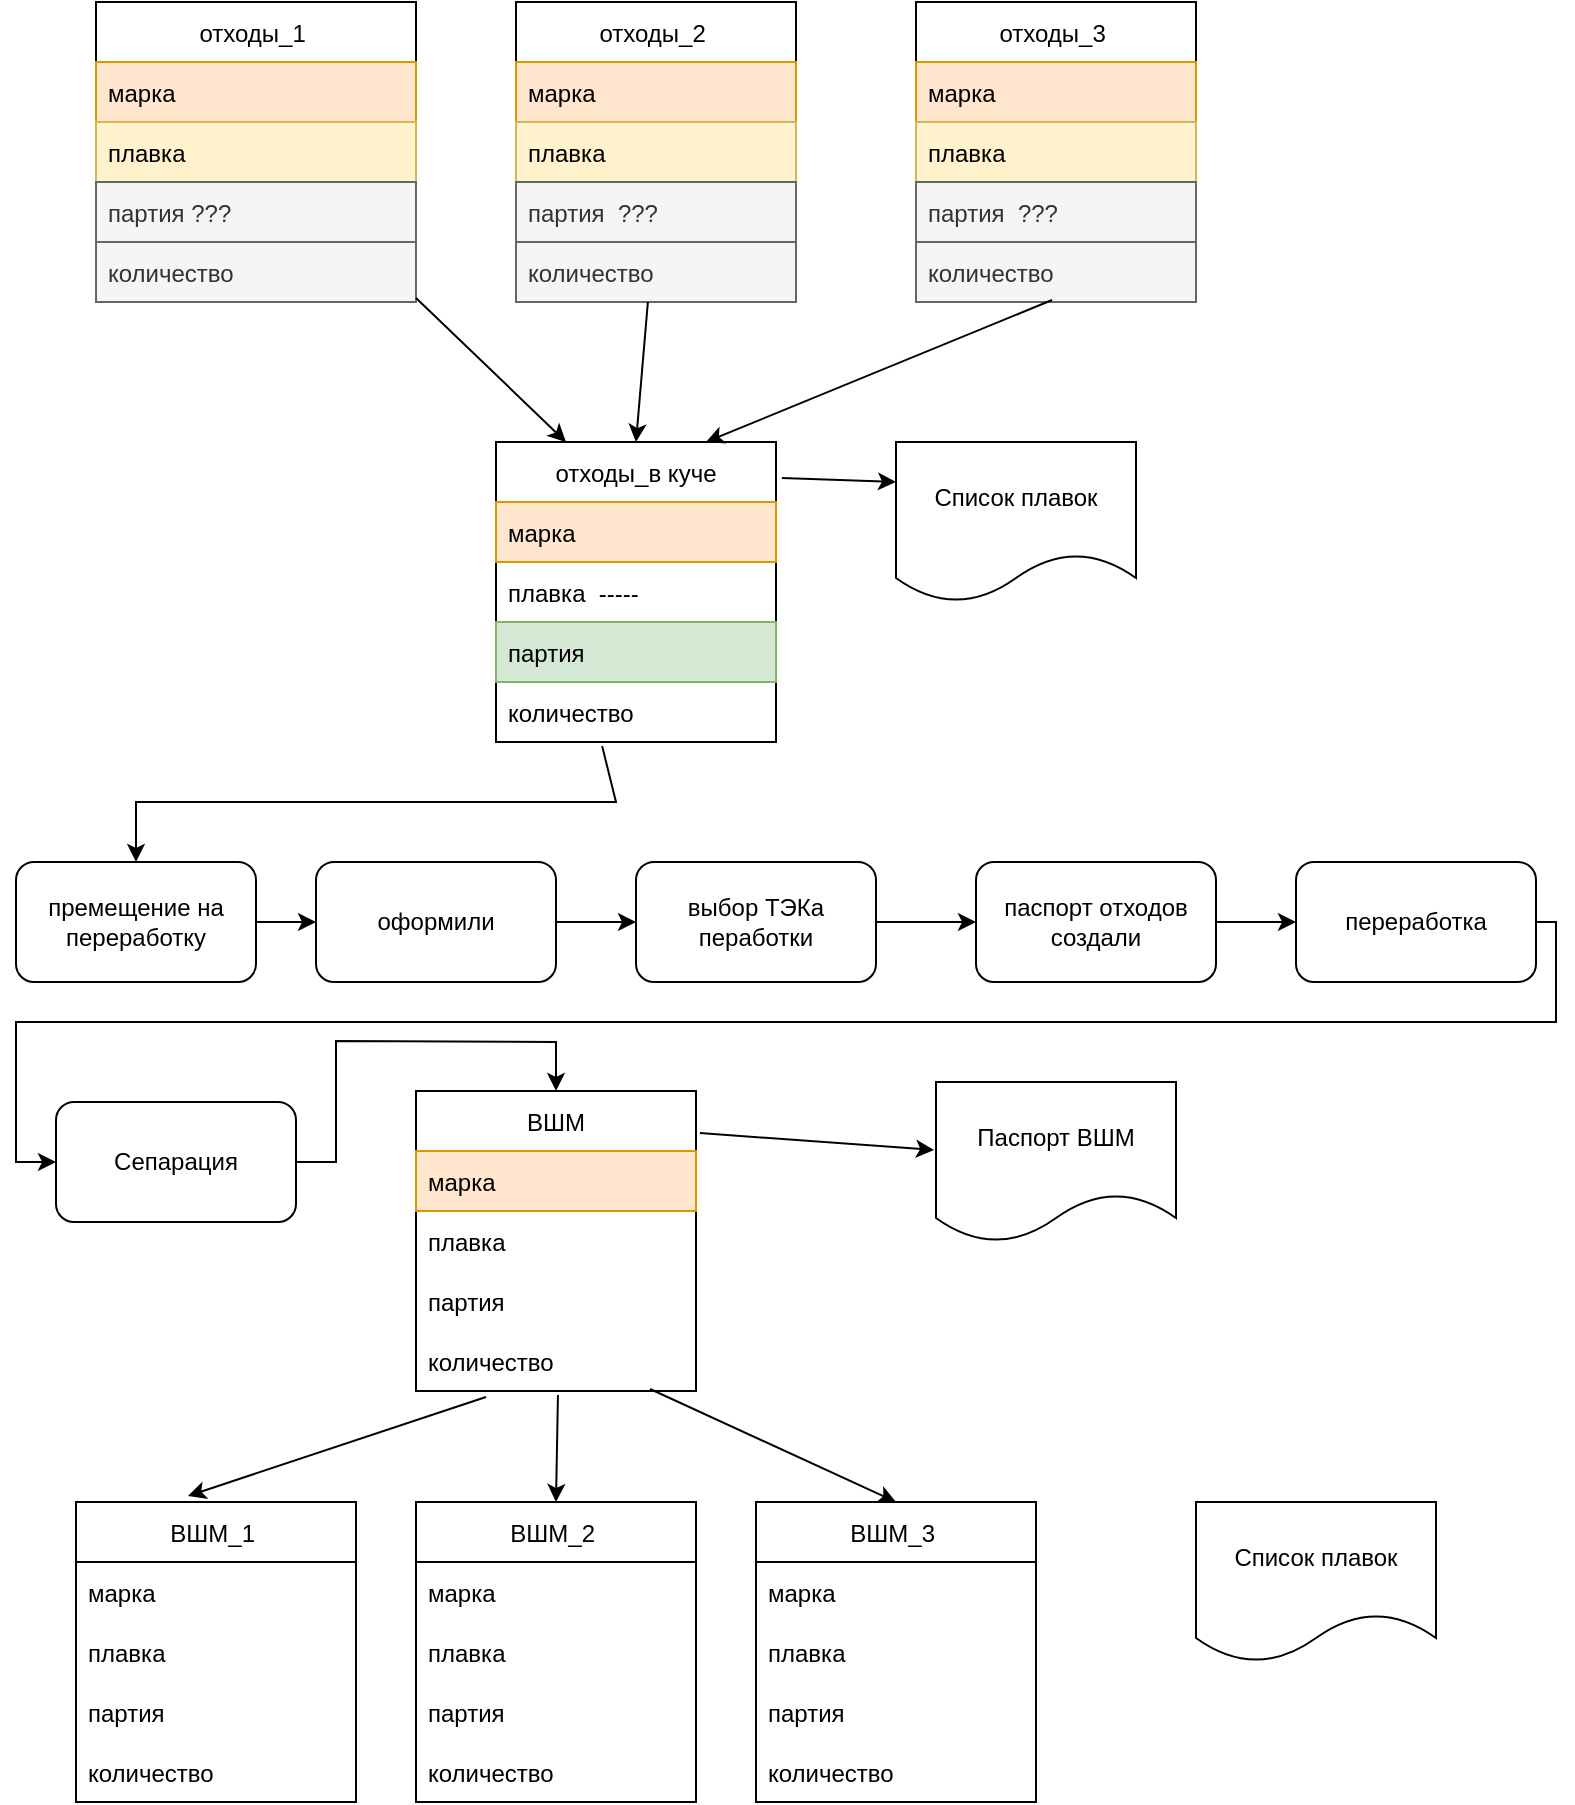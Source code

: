 <mxfile version="20.2.6" type="github">
  <diagram id="C5RBs43oDa-KdzZeNtuy" name="Page-1">
    <mxGraphModel dx="1422" dy="857" grid="1" gridSize="10" guides="1" tooltips="1" connect="1" arrows="1" fold="1" page="1" pageScale="1" pageWidth="827" pageHeight="1169" math="0" shadow="0">
      <root>
        <mxCell id="WIyWlLk6GJQsqaUBKTNV-0" />
        <mxCell id="WIyWlLk6GJQsqaUBKTNV-1" parent="WIyWlLk6GJQsqaUBKTNV-0" />
        <mxCell id="nXCJfBW9uUT3GyUU5Cja-1" value="отходы_1 " style="swimlane;fontStyle=0;childLayout=stackLayout;horizontal=1;startSize=30;horizontalStack=0;resizeParent=1;resizeParentMax=0;resizeLast=0;collapsible=1;marginBottom=0;" vertex="1" parent="WIyWlLk6GJQsqaUBKTNV-1">
          <mxGeometry x="60" y="40" width="160" height="150" as="geometry" />
        </mxCell>
        <mxCell id="nXCJfBW9uUT3GyUU5Cja-2" value="марка" style="text;strokeColor=#d79b00;fillColor=#ffe6cc;align=left;verticalAlign=middle;spacingLeft=4;spacingRight=4;overflow=hidden;points=[[0,0.5],[1,0.5]];portConstraint=eastwest;rotatable=0;" vertex="1" parent="nXCJfBW9uUT3GyUU5Cja-1">
          <mxGeometry y="30" width="160" height="30" as="geometry" />
        </mxCell>
        <mxCell id="nXCJfBW9uUT3GyUU5Cja-3" value="плавка" style="text;strokeColor=#d6b656;fillColor=#fff2cc;align=left;verticalAlign=middle;spacingLeft=4;spacingRight=4;overflow=hidden;points=[[0,0.5],[1,0.5]];portConstraint=eastwest;rotatable=0;" vertex="1" parent="nXCJfBW9uUT3GyUU5Cja-1">
          <mxGeometry y="60" width="160" height="30" as="geometry" />
        </mxCell>
        <mxCell id="nXCJfBW9uUT3GyUU5Cja-4" value="партия ???" style="text;strokeColor=#666666;fillColor=#f5f5f5;align=left;verticalAlign=middle;spacingLeft=4;spacingRight=4;overflow=hidden;points=[[0,0.5],[1,0.5]];portConstraint=eastwest;rotatable=0;fontColor=#333333;" vertex="1" parent="nXCJfBW9uUT3GyUU5Cja-1">
          <mxGeometry y="90" width="160" height="30" as="geometry" />
        </mxCell>
        <mxCell id="nXCJfBW9uUT3GyUU5Cja-5" value="количество" style="text;strokeColor=#666666;fillColor=#f5f5f5;align=left;verticalAlign=middle;spacingLeft=4;spacingRight=4;overflow=hidden;points=[[0,0.5],[1,0.5]];portConstraint=eastwest;rotatable=0;fontColor=#333333;" vertex="1" parent="nXCJfBW9uUT3GyUU5Cja-1">
          <mxGeometry y="120" width="160" height="30" as="geometry" />
        </mxCell>
        <mxCell id="nXCJfBW9uUT3GyUU5Cja-6" value="отходы_2 " style="swimlane;fontStyle=0;childLayout=stackLayout;horizontal=1;startSize=30;horizontalStack=0;resizeParent=1;resizeParentMax=0;resizeLast=0;collapsible=1;marginBottom=0;" vertex="1" parent="WIyWlLk6GJQsqaUBKTNV-1">
          <mxGeometry x="270" y="40" width="140" height="150" as="geometry" />
        </mxCell>
        <mxCell id="nXCJfBW9uUT3GyUU5Cja-7" value="марка" style="text;strokeColor=#d79b00;fillColor=#ffe6cc;align=left;verticalAlign=middle;spacingLeft=4;spacingRight=4;overflow=hidden;points=[[0,0.5],[1,0.5]];portConstraint=eastwest;rotatable=0;" vertex="1" parent="nXCJfBW9uUT3GyUU5Cja-6">
          <mxGeometry y="30" width="140" height="30" as="geometry" />
        </mxCell>
        <mxCell id="nXCJfBW9uUT3GyUU5Cja-8" value="плавка" style="text;strokeColor=#d6b656;fillColor=#fff2cc;align=left;verticalAlign=middle;spacingLeft=4;spacingRight=4;overflow=hidden;points=[[0,0.5],[1,0.5]];portConstraint=eastwest;rotatable=0;" vertex="1" parent="nXCJfBW9uUT3GyUU5Cja-6">
          <mxGeometry y="60" width="140" height="30" as="geometry" />
        </mxCell>
        <mxCell id="nXCJfBW9uUT3GyUU5Cja-9" value="партия  ???" style="text;strokeColor=#666666;fillColor=#f5f5f5;align=left;verticalAlign=middle;spacingLeft=4;spacingRight=4;overflow=hidden;points=[[0,0.5],[1,0.5]];portConstraint=eastwest;rotatable=0;fontColor=#333333;" vertex="1" parent="nXCJfBW9uUT3GyUU5Cja-6">
          <mxGeometry y="90" width="140" height="30" as="geometry" />
        </mxCell>
        <mxCell id="nXCJfBW9uUT3GyUU5Cja-10" value="количество" style="text;strokeColor=#666666;fillColor=#f5f5f5;align=left;verticalAlign=middle;spacingLeft=4;spacingRight=4;overflow=hidden;points=[[0,0.5],[1,0.5]];portConstraint=eastwest;rotatable=0;fontColor=#333333;" vertex="1" parent="nXCJfBW9uUT3GyUU5Cja-6">
          <mxGeometry y="120" width="140" height="30" as="geometry" />
        </mxCell>
        <mxCell id="nXCJfBW9uUT3GyUU5Cja-11" value="отходы_3 " style="swimlane;fontStyle=0;childLayout=stackLayout;horizontal=1;startSize=30;horizontalStack=0;resizeParent=1;resizeParentMax=0;resizeLast=0;collapsible=1;marginBottom=0;" vertex="1" parent="WIyWlLk6GJQsqaUBKTNV-1">
          <mxGeometry x="470" y="40" width="140" height="150" as="geometry">
            <mxRectangle x="470" y="40" width="100" height="30" as="alternateBounds" />
          </mxGeometry>
        </mxCell>
        <mxCell id="nXCJfBW9uUT3GyUU5Cja-12" value="марка" style="text;strokeColor=#d79b00;fillColor=#ffe6cc;align=left;verticalAlign=middle;spacingLeft=4;spacingRight=4;overflow=hidden;points=[[0,0.5],[1,0.5]];portConstraint=eastwest;rotatable=0;" vertex="1" parent="nXCJfBW9uUT3GyUU5Cja-11">
          <mxGeometry y="30" width="140" height="30" as="geometry" />
        </mxCell>
        <mxCell id="nXCJfBW9uUT3GyUU5Cja-13" value="плавка" style="text;strokeColor=#d6b656;fillColor=#fff2cc;align=left;verticalAlign=middle;spacingLeft=4;spacingRight=4;overflow=hidden;points=[[0,0.5],[1,0.5]];portConstraint=eastwest;rotatable=0;" vertex="1" parent="nXCJfBW9uUT3GyUU5Cja-11">
          <mxGeometry y="60" width="140" height="30" as="geometry" />
        </mxCell>
        <mxCell id="nXCJfBW9uUT3GyUU5Cja-14" value="партия  ???" style="text;strokeColor=#666666;fillColor=#f5f5f5;align=left;verticalAlign=middle;spacingLeft=4;spacingRight=4;overflow=hidden;points=[[0,0.5],[1,0.5]];portConstraint=eastwest;rotatable=0;fontColor=#333333;" vertex="1" parent="nXCJfBW9uUT3GyUU5Cja-11">
          <mxGeometry y="90" width="140" height="30" as="geometry" />
        </mxCell>
        <mxCell id="nXCJfBW9uUT3GyUU5Cja-15" value="количество" style="text;strokeColor=#666666;fillColor=#f5f5f5;align=left;verticalAlign=middle;spacingLeft=4;spacingRight=4;overflow=hidden;points=[[0,0.5],[1,0.5]];portConstraint=eastwest;rotatable=0;fontColor=#333333;" vertex="1" parent="nXCJfBW9uUT3GyUU5Cja-11">
          <mxGeometry y="120" width="140" height="30" as="geometry" />
        </mxCell>
        <mxCell id="nXCJfBW9uUT3GyUU5Cja-16" value="отходы_в куче" style="swimlane;fontStyle=0;childLayout=stackLayout;horizontal=1;startSize=30;horizontalStack=0;resizeParent=1;resizeParentMax=0;resizeLast=0;collapsible=1;marginBottom=0;" vertex="1" parent="WIyWlLk6GJQsqaUBKTNV-1">
          <mxGeometry x="260" y="260" width="140" height="150" as="geometry" />
        </mxCell>
        <mxCell id="nXCJfBW9uUT3GyUU5Cja-17" value="марка" style="text;strokeColor=#d79b00;fillColor=#ffe6cc;align=left;verticalAlign=middle;spacingLeft=4;spacingRight=4;overflow=hidden;points=[[0,0.5],[1,0.5]];portConstraint=eastwest;rotatable=0;" vertex="1" parent="nXCJfBW9uUT3GyUU5Cja-16">
          <mxGeometry y="30" width="140" height="30" as="geometry" />
        </mxCell>
        <mxCell id="nXCJfBW9uUT3GyUU5Cja-18" value="плавка  -----" style="text;strokeColor=none;fillColor=none;align=left;verticalAlign=middle;spacingLeft=4;spacingRight=4;overflow=hidden;points=[[0,0.5],[1,0.5]];portConstraint=eastwest;rotatable=0;" vertex="1" parent="nXCJfBW9uUT3GyUU5Cja-16">
          <mxGeometry y="60" width="140" height="30" as="geometry" />
        </mxCell>
        <mxCell id="nXCJfBW9uUT3GyUU5Cja-19" value="партия" style="text;strokeColor=#82b366;fillColor=#d5e8d4;align=left;verticalAlign=middle;spacingLeft=4;spacingRight=4;overflow=hidden;points=[[0,0.5],[1,0.5]];portConstraint=eastwest;rotatable=0;" vertex="1" parent="nXCJfBW9uUT3GyUU5Cja-16">
          <mxGeometry y="90" width="140" height="30" as="geometry" />
        </mxCell>
        <mxCell id="nXCJfBW9uUT3GyUU5Cja-20" value="количество" style="text;strokeColor=none;fillColor=none;align=left;verticalAlign=middle;spacingLeft=4;spacingRight=4;overflow=hidden;points=[[0,0.5],[1,0.5]];portConstraint=eastwest;rotatable=0;" vertex="1" parent="nXCJfBW9uUT3GyUU5Cja-16">
          <mxGeometry y="120" width="140" height="30" as="geometry" />
        </mxCell>
        <mxCell id="nXCJfBW9uUT3GyUU5Cja-21" value="" style="endArrow=classic;html=1;rounded=0;exitX=1;exitY=0.933;exitDx=0;exitDy=0;exitPerimeter=0;entryX=0.25;entryY=0;entryDx=0;entryDy=0;" edge="1" parent="WIyWlLk6GJQsqaUBKTNV-1" source="nXCJfBW9uUT3GyUU5Cja-5" target="nXCJfBW9uUT3GyUU5Cja-16">
          <mxGeometry width="50" height="50" relative="1" as="geometry">
            <mxPoint x="390" y="460" as="sourcePoint" />
            <mxPoint x="440" y="410" as="targetPoint" />
          </mxGeometry>
        </mxCell>
        <mxCell id="nXCJfBW9uUT3GyUU5Cja-22" value="" style="endArrow=classic;html=1;rounded=0;entryX=0.5;entryY=0;entryDx=0;entryDy=0;exitX=0.471;exitY=1;exitDx=0;exitDy=0;exitPerimeter=0;" edge="1" parent="WIyWlLk6GJQsqaUBKTNV-1" source="nXCJfBW9uUT3GyUU5Cja-10" target="nXCJfBW9uUT3GyUU5Cja-16">
          <mxGeometry width="50" height="50" relative="1" as="geometry">
            <mxPoint x="330" y="270" as="sourcePoint" />
            <mxPoint x="380" y="220" as="targetPoint" />
          </mxGeometry>
        </mxCell>
        <mxCell id="nXCJfBW9uUT3GyUU5Cja-23" value="" style="endArrow=classic;html=1;rounded=0;exitX=0.486;exitY=0.967;exitDx=0;exitDy=0;exitPerimeter=0;entryX=0.75;entryY=0;entryDx=0;entryDy=0;" edge="1" parent="WIyWlLk6GJQsqaUBKTNV-1" source="nXCJfBW9uUT3GyUU5Cja-15" target="nXCJfBW9uUT3GyUU5Cja-16">
          <mxGeometry width="50" height="50" relative="1" as="geometry">
            <mxPoint x="470" y="350" as="sourcePoint" />
            <mxPoint x="520" y="300" as="targetPoint" />
          </mxGeometry>
        </mxCell>
        <mxCell id="nXCJfBW9uUT3GyUU5Cja-24" value="" style="endArrow=classic;html=1;rounded=0;entryX=0.5;entryY=0;entryDx=0;entryDy=0;exitX=0.379;exitY=1.067;exitDx=0;exitDy=0;exitPerimeter=0;" edge="1" parent="WIyWlLk6GJQsqaUBKTNV-1" source="nXCJfBW9uUT3GyUU5Cja-20" target="nXCJfBW9uUT3GyUU5Cja-25">
          <mxGeometry width="50" height="50" relative="1" as="geometry">
            <mxPoint x="390" y="460" as="sourcePoint" />
            <mxPoint x="290" y="540" as="targetPoint" />
            <Array as="points">
              <mxPoint x="320" y="440" />
              <mxPoint x="80" y="440" />
            </Array>
          </mxGeometry>
        </mxCell>
        <mxCell id="nXCJfBW9uUT3GyUU5Cja-25" value="премещение на переработку" style="rounded=1;whiteSpace=wrap;html=1;" vertex="1" parent="WIyWlLk6GJQsqaUBKTNV-1">
          <mxGeometry x="20" y="470" width="120" height="60" as="geometry" />
        </mxCell>
        <mxCell id="nXCJfBW9uUT3GyUU5Cja-26" value="оформили" style="rounded=1;whiteSpace=wrap;html=1;" vertex="1" parent="WIyWlLk6GJQsqaUBKTNV-1">
          <mxGeometry x="170" y="470" width="120" height="60" as="geometry" />
        </mxCell>
        <mxCell id="nXCJfBW9uUT3GyUU5Cja-27" value="" style="endArrow=classic;html=1;rounded=0;exitX=1;exitY=0.5;exitDx=0;exitDy=0;entryX=0;entryY=0.5;entryDx=0;entryDy=0;" edge="1" parent="WIyWlLk6GJQsqaUBKTNV-1" source="nXCJfBW9uUT3GyUU5Cja-25" target="nXCJfBW9uUT3GyUU5Cja-26">
          <mxGeometry width="50" height="50" relative="1" as="geometry">
            <mxPoint x="390" y="460" as="sourcePoint" />
            <mxPoint x="440" y="410" as="targetPoint" />
          </mxGeometry>
        </mxCell>
        <mxCell id="nXCJfBW9uUT3GyUU5Cja-28" value="выбор ТЭКа пеработки" style="rounded=1;whiteSpace=wrap;html=1;" vertex="1" parent="WIyWlLk6GJQsqaUBKTNV-1">
          <mxGeometry x="330" y="470" width="120" height="60" as="geometry" />
        </mxCell>
        <mxCell id="nXCJfBW9uUT3GyUU5Cja-29" value="" style="endArrow=classic;html=1;rounded=0;exitX=1;exitY=0.5;exitDx=0;exitDy=0;entryX=0;entryY=0.5;entryDx=0;entryDy=0;" edge="1" parent="WIyWlLk6GJQsqaUBKTNV-1" source="nXCJfBW9uUT3GyUU5Cja-26" target="nXCJfBW9uUT3GyUU5Cja-28">
          <mxGeometry width="50" height="50" relative="1" as="geometry">
            <mxPoint x="510" y="660" as="sourcePoint" />
            <mxPoint x="560" y="610" as="targetPoint" />
          </mxGeometry>
        </mxCell>
        <mxCell id="nXCJfBW9uUT3GyUU5Cja-30" value="переработка" style="rounded=1;whiteSpace=wrap;html=1;" vertex="1" parent="WIyWlLk6GJQsqaUBKTNV-1">
          <mxGeometry x="660" y="470" width="120" height="60" as="geometry" />
        </mxCell>
        <mxCell id="nXCJfBW9uUT3GyUU5Cja-31" value="" style="endArrow=classic;html=1;rounded=0;exitX=1;exitY=0.5;exitDx=0;exitDy=0;entryX=0;entryY=0.5;entryDx=0;entryDy=0;" edge="1" parent="WIyWlLk6GJQsqaUBKTNV-1" source="nXCJfBW9uUT3GyUU5Cja-28" target="nXCJfBW9uUT3GyUU5Cja-62">
          <mxGeometry width="50" height="50" relative="1" as="geometry">
            <mxPoint x="580" y="630" as="sourcePoint" />
            <mxPoint x="630" y="580" as="targetPoint" />
          </mxGeometry>
        </mxCell>
        <mxCell id="nXCJfBW9uUT3GyUU5Cja-32" value="Сепарация" style="rounded=1;whiteSpace=wrap;html=1;" vertex="1" parent="WIyWlLk6GJQsqaUBKTNV-1">
          <mxGeometry x="40" y="590" width="120" height="60" as="geometry" />
        </mxCell>
        <mxCell id="nXCJfBW9uUT3GyUU5Cja-33" value="" style="endArrow=classic;html=1;rounded=0;exitX=1;exitY=0.5;exitDx=0;exitDy=0;entryX=0;entryY=0.5;entryDx=0;entryDy=0;" edge="1" parent="WIyWlLk6GJQsqaUBKTNV-1" source="nXCJfBW9uUT3GyUU5Cja-30" target="nXCJfBW9uUT3GyUU5Cja-32">
          <mxGeometry width="50" height="50" relative="1" as="geometry">
            <mxPoint x="730" y="640" as="sourcePoint" />
            <mxPoint x="20" y="640" as="targetPoint" />
            <Array as="points">
              <mxPoint x="790" y="500" />
              <mxPoint x="790" y="550" />
              <mxPoint x="20" y="550" />
              <mxPoint x="20" y="620" />
            </Array>
          </mxGeometry>
        </mxCell>
        <mxCell id="nXCJfBW9uUT3GyUU5Cja-34" value="ВШМ_1 " style="swimlane;fontStyle=0;childLayout=stackLayout;horizontal=1;startSize=30;horizontalStack=0;resizeParent=1;resizeParentMax=0;resizeLast=0;collapsible=1;marginBottom=0;" vertex="1" parent="WIyWlLk6GJQsqaUBKTNV-1">
          <mxGeometry x="50" y="790" width="140" height="150" as="geometry" />
        </mxCell>
        <mxCell id="nXCJfBW9uUT3GyUU5Cja-35" value="марка" style="text;strokeColor=none;fillColor=none;align=left;verticalAlign=middle;spacingLeft=4;spacingRight=4;overflow=hidden;points=[[0,0.5],[1,0.5]];portConstraint=eastwest;rotatable=0;" vertex="1" parent="nXCJfBW9uUT3GyUU5Cja-34">
          <mxGeometry y="30" width="140" height="30" as="geometry" />
        </mxCell>
        <mxCell id="nXCJfBW9uUT3GyUU5Cja-36" value="плавка" style="text;strokeColor=none;fillColor=none;align=left;verticalAlign=middle;spacingLeft=4;spacingRight=4;overflow=hidden;points=[[0,0.5],[1,0.5]];portConstraint=eastwest;rotatable=0;" vertex="1" parent="nXCJfBW9uUT3GyUU5Cja-34">
          <mxGeometry y="60" width="140" height="30" as="geometry" />
        </mxCell>
        <mxCell id="nXCJfBW9uUT3GyUU5Cja-37" value="партия" style="text;strokeColor=none;fillColor=none;align=left;verticalAlign=middle;spacingLeft=4;spacingRight=4;overflow=hidden;points=[[0,0.5],[1,0.5]];portConstraint=eastwest;rotatable=0;" vertex="1" parent="nXCJfBW9uUT3GyUU5Cja-34">
          <mxGeometry y="90" width="140" height="30" as="geometry" />
        </mxCell>
        <mxCell id="nXCJfBW9uUT3GyUU5Cja-38" value="количество" style="text;strokeColor=none;fillColor=none;align=left;verticalAlign=middle;spacingLeft=4;spacingRight=4;overflow=hidden;points=[[0,0.5],[1,0.5]];portConstraint=eastwest;rotatable=0;" vertex="1" parent="nXCJfBW9uUT3GyUU5Cja-34">
          <mxGeometry y="120" width="140" height="30" as="geometry" />
        </mxCell>
        <mxCell id="nXCJfBW9uUT3GyUU5Cja-39" value="ВШМ_2 " style="swimlane;fontStyle=0;childLayout=stackLayout;horizontal=1;startSize=30;horizontalStack=0;resizeParent=1;resizeParentMax=0;resizeLast=0;collapsible=1;marginBottom=0;" vertex="1" parent="WIyWlLk6GJQsqaUBKTNV-1">
          <mxGeometry x="220" y="790" width="140" height="150" as="geometry" />
        </mxCell>
        <mxCell id="nXCJfBW9uUT3GyUU5Cja-40" value="марка" style="text;strokeColor=none;fillColor=none;align=left;verticalAlign=middle;spacingLeft=4;spacingRight=4;overflow=hidden;points=[[0,0.5],[1,0.5]];portConstraint=eastwest;rotatable=0;" vertex="1" parent="nXCJfBW9uUT3GyUU5Cja-39">
          <mxGeometry y="30" width="140" height="30" as="geometry" />
        </mxCell>
        <mxCell id="nXCJfBW9uUT3GyUU5Cja-41" value="плавка" style="text;strokeColor=none;fillColor=none;align=left;verticalAlign=middle;spacingLeft=4;spacingRight=4;overflow=hidden;points=[[0,0.5],[1,0.5]];portConstraint=eastwest;rotatable=0;" vertex="1" parent="nXCJfBW9uUT3GyUU5Cja-39">
          <mxGeometry y="60" width="140" height="30" as="geometry" />
        </mxCell>
        <mxCell id="nXCJfBW9uUT3GyUU5Cja-42" value="партия" style="text;strokeColor=none;fillColor=none;align=left;verticalAlign=middle;spacingLeft=4;spacingRight=4;overflow=hidden;points=[[0,0.5],[1,0.5]];portConstraint=eastwest;rotatable=0;" vertex="1" parent="nXCJfBW9uUT3GyUU5Cja-39">
          <mxGeometry y="90" width="140" height="30" as="geometry" />
        </mxCell>
        <mxCell id="nXCJfBW9uUT3GyUU5Cja-43" value="количество" style="text;strokeColor=none;fillColor=none;align=left;verticalAlign=middle;spacingLeft=4;spacingRight=4;overflow=hidden;points=[[0,0.5],[1,0.5]];portConstraint=eastwest;rotatable=0;" vertex="1" parent="nXCJfBW9uUT3GyUU5Cja-39">
          <mxGeometry y="120" width="140" height="30" as="geometry" />
        </mxCell>
        <mxCell id="nXCJfBW9uUT3GyUU5Cja-44" value="ВШМ_3 " style="swimlane;fontStyle=0;childLayout=stackLayout;horizontal=1;startSize=30;horizontalStack=0;resizeParent=1;resizeParentMax=0;resizeLast=0;collapsible=1;marginBottom=0;" vertex="1" parent="WIyWlLk6GJQsqaUBKTNV-1">
          <mxGeometry x="390" y="790" width="140" height="150" as="geometry" />
        </mxCell>
        <mxCell id="nXCJfBW9uUT3GyUU5Cja-45" value="марка" style="text;strokeColor=none;fillColor=none;align=left;verticalAlign=middle;spacingLeft=4;spacingRight=4;overflow=hidden;points=[[0,0.5],[1,0.5]];portConstraint=eastwest;rotatable=0;" vertex="1" parent="nXCJfBW9uUT3GyUU5Cja-44">
          <mxGeometry y="30" width="140" height="30" as="geometry" />
        </mxCell>
        <mxCell id="nXCJfBW9uUT3GyUU5Cja-46" value="плавка" style="text;strokeColor=none;fillColor=none;align=left;verticalAlign=middle;spacingLeft=4;spacingRight=4;overflow=hidden;points=[[0,0.5],[1,0.5]];portConstraint=eastwest;rotatable=0;" vertex="1" parent="nXCJfBW9uUT3GyUU5Cja-44">
          <mxGeometry y="60" width="140" height="30" as="geometry" />
        </mxCell>
        <mxCell id="nXCJfBW9uUT3GyUU5Cja-47" value="партия" style="text;strokeColor=none;fillColor=none;align=left;verticalAlign=middle;spacingLeft=4;spacingRight=4;overflow=hidden;points=[[0,0.5],[1,0.5]];portConstraint=eastwest;rotatable=0;" vertex="1" parent="nXCJfBW9uUT3GyUU5Cja-44">
          <mxGeometry y="90" width="140" height="30" as="geometry" />
        </mxCell>
        <mxCell id="nXCJfBW9uUT3GyUU5Cja-48" value="количество" style="text;strokeColor=none;fillColor=none;align=left;verticalAlign=middle;spacingLeft=4;spacingRight=4;overflow=hidden;points=[[0,0.5],[1,0.5]];portConstraint=eastwest;rotatable=0;" vertex="1" parent="nXCJfBW9uUT3GyUU5Cja-44">
          <mxGeometry y="120" width="140" height="30" as="geometry" />
        </mxCell>
        <mxCell id="nXCJfBW9uUT3GyUU5Cja-49" value="ВШМ" style="swimlane;fontStyle=0;childLayout=stackLayout;horizontal=1;startSize=30;horizontalStack=0;resizeParent=1;resizeParentMax=0;resizeLast=0;collapsible=1;marginBottom=0;" vertex="1" parent="WIyWlLk6GJQsqaUBKTNV-1">
          <mxGeometry x="220" y="584.5" width="140" height="150" as="geometry" />
        </mxCell>
        <mxCell id="nXCJfBW9uUT3GyUU5Cja-50" value="марка" style="text;strokeColor=#d79b00;fillColor=#ffe6cc;align=left;verticalAlign=middle;spacingLeft=4;spacingRight=4;overflow=hidden;points=[[0,0.5],[1,0.5]];portConstraint=eastwest;rotatable=0;" vertex="1" parent="nXCJfBW9uUT3GyUU5Cja-49">
          <mxGeometry y="30" width="140" height="30" as="geometry" />
        </mxCell>
        <mxCell id="nXCJfBW9uUT3GyUU5Cja-51" value="плавка" style="text;strokeColor=none;fillColor=none;align=left;verticalAlign=middle;spacingLeft=4;spacingRight=4;overflow=hidden;points=[[0,0.5],[1,0.5]];portConstraint=eastwest;rotatable=0;" vertex="1" parent="nXCJfBW9uUT3GyUU5Cja-49">
          <mxGeometry y="60" width="140" height="30" as="geometry" />
        </mxCell>
        <mxCell id="nXCJfBW9uUT3GyUU5Cja-52" value="партия" style="text;strokeColor=none;fillColor=none;align=left;verticalAlign=middle;spacingLeft=4;spacingRight=4;overflow=hidden;points=[[0,0.5],[1,0.5]];portConstraint=eastwest;rotatable=0;" vertex="1" parent="nXCJfBW9uUT3GyUU5Cja-49">
          <mxGeometry y="90" width="140" height="30" as="geometry" />
        </mxCell>
        <mxCell id="nXCJfBW9uUT3GyUU5Cja-53" value="количество" style="text;strokeColor=none;fillColor=none;align=left;verticalAlign=middle;spacingLeft=4;spacingRight=4;overflow=hidden;points=[[0,0.5],[1,0.5]];portConstraint=eastwest;rotatable=0;" vertex="1" parent="nXCJfBW9uUT3GyUU5Cja-49">
          <mxGeometry y="120" width="140" height="30" as="geometry" />
        </mxCell>
        <mxCell id="nXCJfBW9uUT3GyUU5Cja-58" value="" style="endArrow=classic;html=1;rounded=0;exitX=1;exitY=0.5;exitDx=0;exitDy=0;entryX=0.5;entryY=0;entryDx=0;entryDy=0;" edge="1" parent="WIyWlLk6GJQsqaUBKTNV-1" source="nXCJfBW9uUT3GyUU5Cja-32" target="nXCJfBW9uUT3GyUU5Cja-49">
          <mxGeometry width="50" height="50" relative="1" as="geometry">
            <mxPoint x="160" y="609.5" as="sourcePoint" />
            <mxPoint x="340" y="560" as="targetPoint" />
            <Array as="points">
              <mxPoint x="180" y="620" />
              <mxPoint x="180" y="559.5" />
              <mxPoint x="290" y="560" />
            </Array>
          </mxGeometry>
        </mxCell>
        <mxCell id="nXCJfBW9uUT3GyUU5Cja-59" value="" style="endArrow=classic;html=1;rounded=0;exitX=0.25;exitY=1.1;exitDx=0;exitDy=0;exitPerimeter=0;entryX=0.4;entryY=-0.02;entryDx=0;entryDy=0;entryPerimeter=0;" edge="1" parent="WIyWlLk6GJQsqaUBKTNV-1" source="nXCJfBW9uUT3GyUU5Cja-53" target="nXCJfBW9uUT3GyUU5Cja-34">
          <mxGeometry width="50" height="50" relative="1" as="geometry">
            <mxPoint x="75" y="720" as="sourcePoint" />
            <mxPoint x="125" y="670" as="targetPoint" />
          </mxGeometry>
        </mxCell>
        <mxCell id="nXCJfBW9uUT3GyUU5Cja-60" value="" style="endArrow=classic;html=1;rounded=0;exitX=0.507;exitY=1.067;exitDx=0;exitDy=0;exitPerimeter=0;entryX=0.5;entryY=0;entryDx=0;entryDy=0;" edge="1" parent="WIyWlLk6GJQsqaUBKTNV-1" source="nXCJfBW9uUT3GyUU5Cja-53" target="nXCJfBW9uUT3GyUU5Cja-39">
          <mxGeometry width="50" height="50" relative="1" as="geometry">
            <mxPoint x="400" y="750" as="sourcePoint" />
            <mxPoint x="450" y="700" as="targetPoint" />
          </mxGeometry>
        </mxCell>
        <mxCell id="nXCJfBW9uUT3GyUU5Cja-61" value="" style="endArrow=classic;html=1;rounded=0;exitX=0.836;exitY=0.967;exitDx=0;exitDy=0;exitPerimeter=0;entryX=0.5;entryY=0;entryDx=0;entryDy=0;" edge="1" parent="WIyWlLk6GJQsqaUBKTNV-1" source="nXCJfBW9uUT3GyUU5Cja-53" target="nXCJfBW9uUT3GyUU5Cja-44">
          <mxGeometry width="50" height="50" relative="1" as="geometry">
            <mxPoint x="410" y="750" as="sourcePoint" />
            <mxPoint x="460" y="700" as="targetPoint" />
          </mxGeometry>
        </mxCell>
        <mxCell id="nXCJfBW9uUT3GyUU5Cja-62" value="паспорт отходов создали" style="rounded=1;whiteSpace=wrap;html=1;" vertex="1" parent="WIyWlLk6GJQsqaUBKTNV-1">
          <mxGeometry x="500" y="470" width="120" height="60" as="geometry" />
        </mxCell>
        <mxCell id="nXCJfBW9uUT3GyUU5Cja-64" value="" style="endArrow=classic;html=1;rounded=0;exitX=1;exitY=0.5;exitDx=0;exitDy=0;entryX=0;entryY=0.5;entryDx=0;entryDy=0;" edge="1" parent="WIyWlLk6GJQsqaUBKTNV-1" source="nXCJfBW9uUT3GyUU5Cja-62" target="nXCJfBW9uUT3GyUU5Cja-30">
          <mxGeometry width="50" height="50" relative="1" as="geometry">
            <mxPoint x="630" y="660" as="sourcePoint" />
            <mxPoint x="680" y="610" as="targetPoint" />
          </mxGeometry>
        </mxCell>
        <mxCell id="nXCJfBW9uUT3GyUU5Cja-65" value="Список плавок" style="shape=document;whiteSpace=wrap;html=1;boundedLbl=1;" vertex="1" parent="WIyWlLk6GJQsqaUBKTNV-1">
          <mxGeometry x="460" y="260" width="120" height="80" as="geometry" />
        </mxCell>
        <mxCell id="nXCJfBW9uUT3GyUU5Cja-66" value="" style="endArrow=classic;html=1;rounded=0;exitX=1.021;exitY=0.12;exitDx=0;exitDy=0;entryX=0;entryY=0.25;entryDx=0;entryDy=0;exitPerimeter=0;" edge="1" parent="WIyWlLk6GJQsqaUBKTNV-1" source="nXCJfBW9uUT3GyUU5Cja-16" target="nXCJfBW9uUT3GyUU5Cja-65">
          <mxGeometry width="50" height="50" relative="1" as="geometry">
            <mxPoint x="400" y="375" as="sourcePoint" />
            <mxPoint x="470.711" y="325" as="targetPoint" />
          </mxGeometry>
        </mxCell>
        <mxCell id="nXCJfBW9uUT3GyUU5Cja-68" value="Список плавок" style="shape=document;whiteSpace=wrap;html=1;boundedLbl=1;" vertex="1" parent="WIyWlLk6GJQsqaUBKTNV-1">
          <mxGeometry x="610" y="790" width="120" height="80" as="geometry" />
        </mxCell>
        <mxCell id="nXCJfBW9uUT3GyUU5Cja-70" value="Паспорт ВШМ" style="shape=document;whiteSpace=wrap;html=1;boundedLbl=1;" vertex="1" parent="WIyWlLk6GJQsqaUBKTNV-1">
          <mxGeometry x="480" y="580" width="120" height="80" as="geometry" />
        </mxCell>
        <mxCell id="nXCJfBW9uUT3GyUU5Cja-71" value="" style="endArrow=classic;html=1;rounded=0;exitX=1.014;exitY=0.14;exitDx=0;exitDy=0;exitPerimeter=0;entryX=-0.008;entryY=0.425;entryDx=0;entryDy=0;entryPerimeter=0;" edge="1" parent="WIyWlLk6GJQsqaUBKTNV-1" source="nXCJfBW9uUT3GyUU5Cja-49" target="nXCJfBW9uUT3GyUU5Cja-70">
          <mxGeometry width="50" height="50" relative="1" as="geometry">
            <mxPoint x="460" y="760" as="sourcePoint" />
            <mxPoint x="510" y="710" as="targetPoint" />
          </mxGeometry>
        </mxCell>
      </root>
    </mxGraphModel>
  </diagram>
</mxfile>
